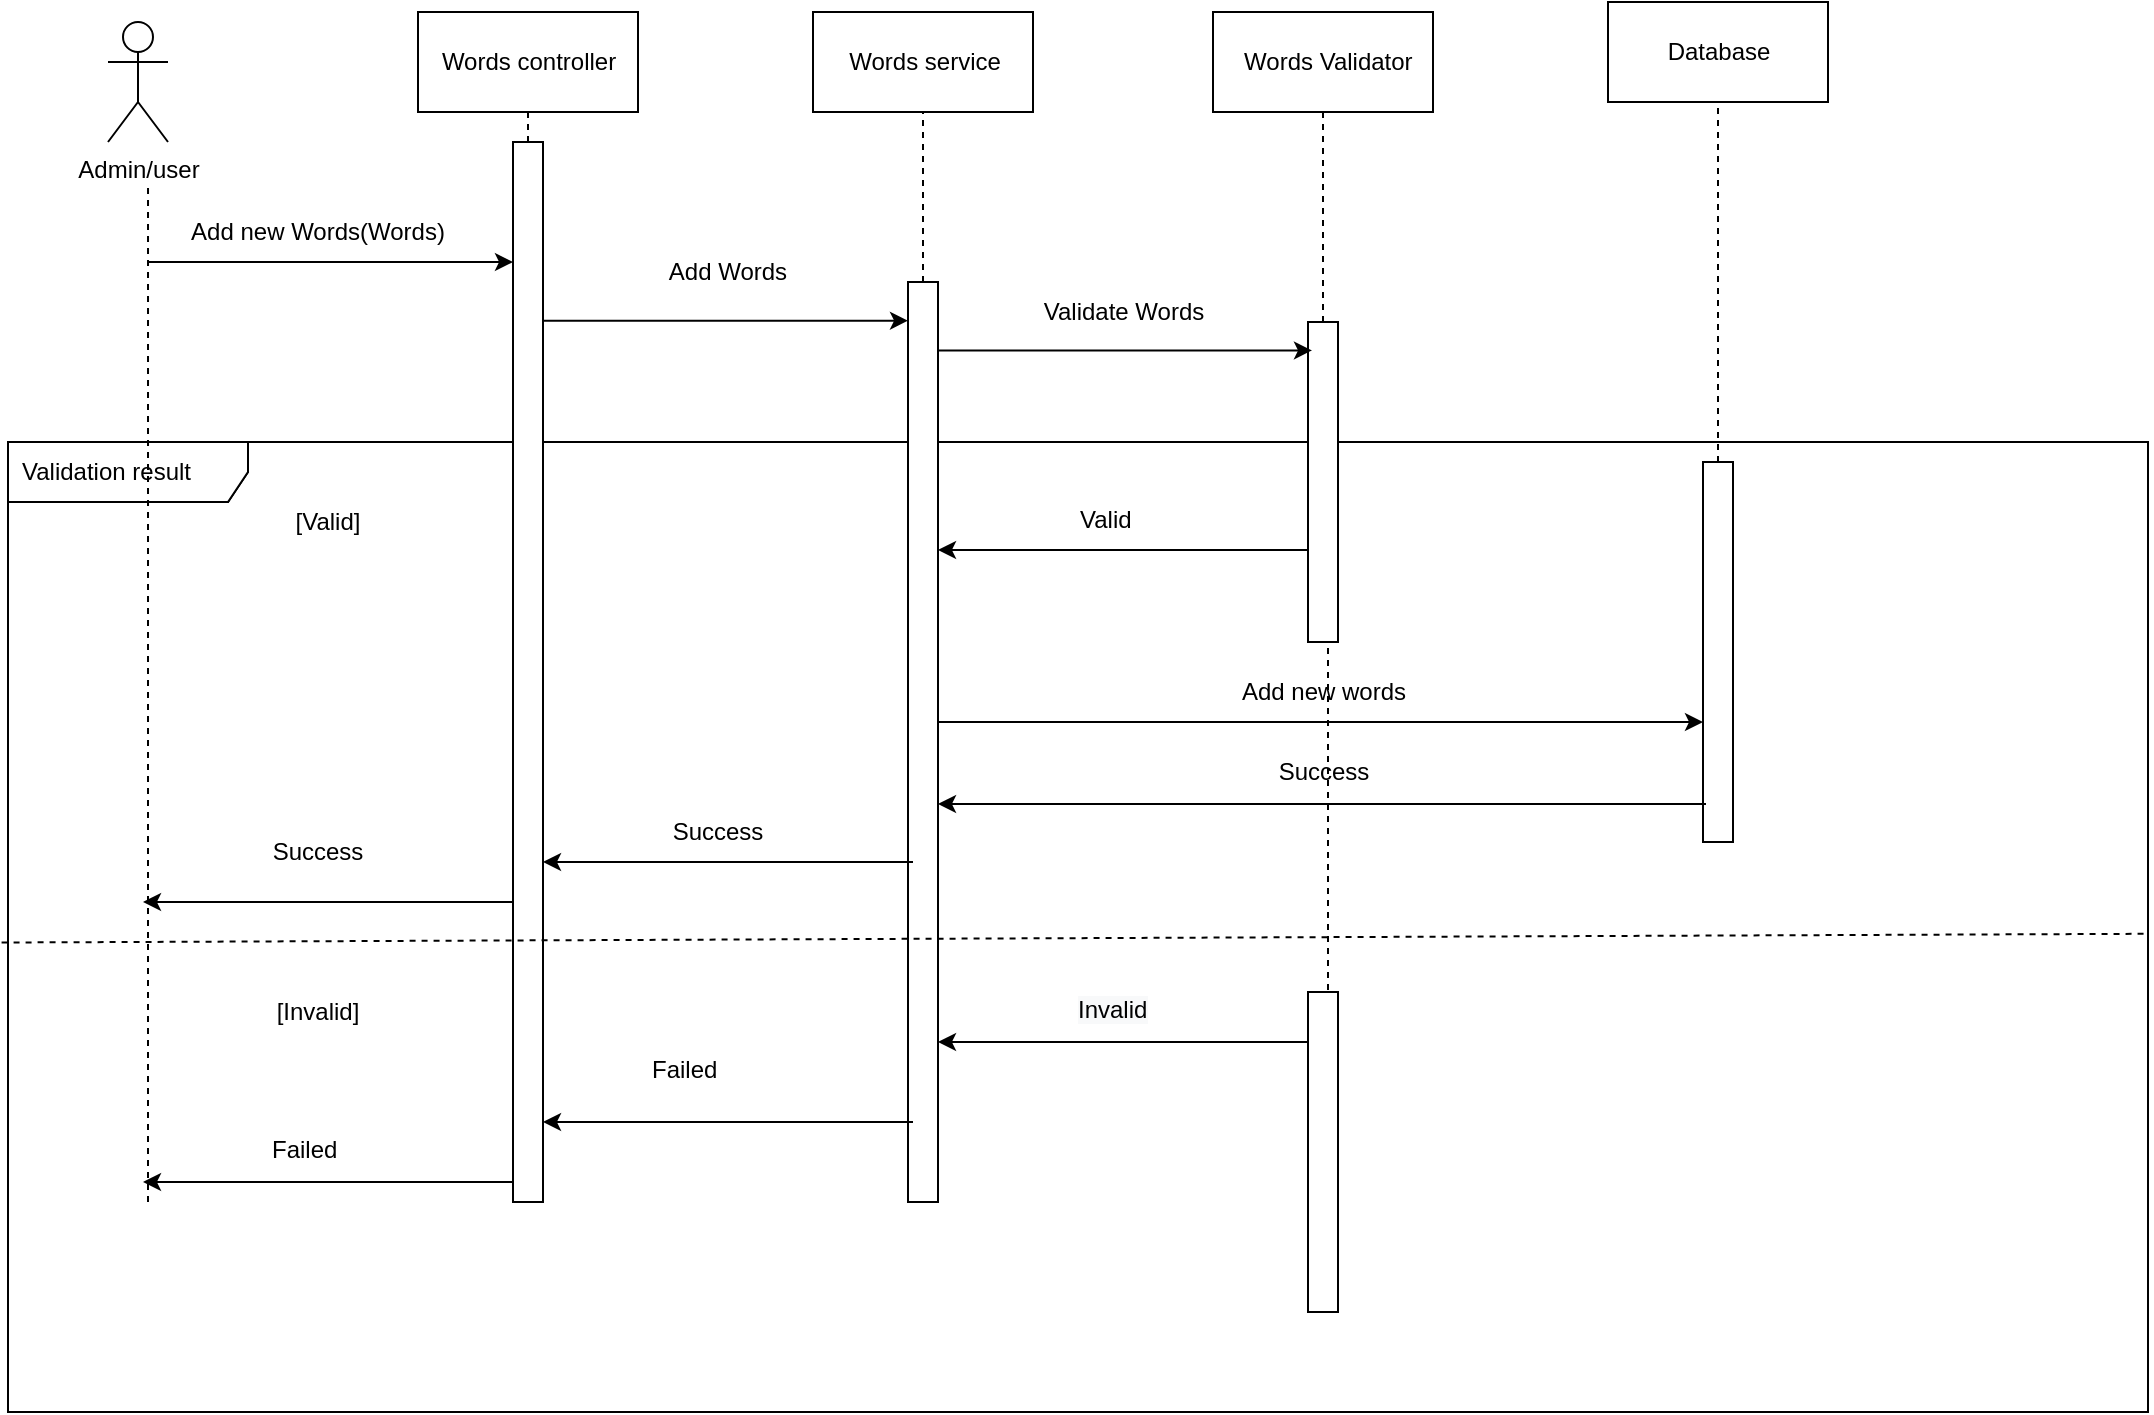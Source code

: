 <mxfile version="19.0.3" type="device"><diagram id="nMtlTSccylACvSFf4j7b" name="Page-1"><mxGraphModel dx="1422" dy="903" grid="1" gridSize="10" guides="1" tooltips="1" connect="1" arrows="1" fold="1" page="1" pageScale="1" pageWidth="3300" pageHeight="2339" math="0" shadow="0"><root><mxCell id="0"/><mxCell id="1" parent="0"/><mxCell id="ITf_sVuQs_OwkRlp35ZT-56" value="Find result" style="shape=umlFrame;whiteSpace=wrap;html=1;width=120;height=30;boundedLbl=1;verticalAlign=middle;align=left;spacingLeft=5;" parent="1" vertex="1"><mxGeometry x="30" y="250" width="1070" height="485" as="geometry"/></mxCell><mxCell id="ITf_sVuQs_OwkRlp35ZT-1" value="Validation result" style="shape=umlFrame;whiteSpace=wrap;html=1;width=120;height=30;boundedLbl=1;verticalAlign=middle;align=left;spacingLeft=5;" parent="1" vertex="1"><mxGeometry x="30" y="250" width="1070" height="485" as="geometry"/></mxCell><mxCell id="ITf_sVuQs_OwkRlp35ZT-2" value="Admin/user" style="shape=umlActor;verticalLabelPosition=bottom;verticalAlign=top;html=1;outlineConnect=0;" parent="1" vertex="1"><mxGeometry x="80" y="40" width="30" height="60" as="geometry"/></mxCell><mxCell id="ITf_sVuQs_OwkRlp35ZT-3" value="" style="html=1;points=[];perimeter=orthogonalPerimeter;" parent="1" vertex="1"><mxGeometry x="282.5" y="100" width="15" height="530" as="geometry"/></mxCell><mxCell id="ITf_sVuQs_OwkRlp35ZT-4" value="" style="html=1;points=[];perimeter=orthogonalPerimeter;" parent="1" vertex="1"><mxGeometry x="480" y="170" width="15" height="460" as="geometry"/></mxCell><mxCell id="ITf_sVuQs_OwkRlp35ZT-5" value="" style="html=1;points=[];perimeter=orthogonalPerimeter;" parent="1" vertex="1"><mxGeometry x="680" y="190" width="15" height="160" as="geometry"/></mxCell><mxCell id="ITf_sVuQs_OwkRlp35ZT-6" value="" style="endArrow=none;html=1;rounded=0;entryX=0.667;entryY=1.333;entryDx=0;entryDy=0;entryPerimeter=0;dashed=1;" parent="1" target="ITf_sVuQs_OwkRlp35ZT-2" edge="1"><mxGeometry width="50" height="50" relative="1" as="geometry"><mxPoint x="100" y="630" as="sourcePoint"/><mxPoint x="90" y="180" as="targetPoint"/></mxGeometry></mxCell><mxCell id="ITf_sVuQs_OwkRlp35ZT-7" value="" style="endArrow=classic;html=1;rounded=0;" parent="1" target="ITf_sVuQs_OwkRlp35ZT-3" edge="1"><mxGeometry width="50" height="50" relative="1" as="geometry"><mxPoint x="100" y="160" as="sourcePoint"/><mxPoint x="280" y="160" as="targetPoint"/></mxGeometry></mxCell><mxCell id="ITf_sVuQs_OwkRlp35ZT-8" value="Add new Words(Words)" style="text;html=1;strokeColor=none;fillColor=none;align=center;verticalAlign=middle;whiteSpace=wrap;rounded=0;" parent="1" vertex="1"><mxGeometry x="120" y="130" width="130" height="30" as="geometry"/></mxCell><mxCell id="ITf_sVuQs_OwkRlp35ZT-9" value="Add Words" style="text;html=1;strokeColor=none;fillColor=none;align=center;verticalAlign=middle;whiteSpace=wrap;rounded=0;" parent="1" vertex="1"><mxGeometry x="345" y="150" width="90" height="30" as="geometry"/></mxCell><mxCell id="ITf_sVuQs_OwkRlp35ZT-10" value="" style="endArrow=classic;html=1;rounded=0;entryX=0;entryY=0.042;entryDx=0;entryDy=0;entryPerimeter=0;" parent="1" source="ITf_sVuQs_OwkRlp35ZT-3" target="ITf_sVuQs_OwkRlp35ZT-4" edge="1"><mxGeometry width="50" height="50" relative="1" as="geometry"><mxPoint x="297.5" y="190.06" as="sourcePoint"/><mxPoint x="477.495" y="190.0" as="targetPoint"/></mxGeometry></mxCell><mxCell id="ITf_sVuQs_OwkRlp35ZT-11" value="" style="endArrow=none;dashed=1;html=1;rounded=0;entryX=0.5;entryY=1;entryDx=0;entryDy=0;" parent="1" source="ITf_sVuQs_OwkRlp35ZT-3" target="ITf_sVuQs_OwkRlp35ZT-12" edge="1"><mxGeometry width="50" height="50" relative="1" as="geometry"><mxPoint x="200" y="250" as="sourcePoint"/><mxPoint x="250" y="200" as="targetPoint"/></mxGeometry></mxCell><mxCell id="ITf_sVuQs_OwkRlp35ZT-12" value="&lt;span style=&quot;&quot;&gt;Words controller&lt;/span&gt;" style="html=1;" parent="1" vertex="1"><mxGeometry x="235" y="35" width="110" height="50" as="geometry"/></mxCell><mxCell id="ITf_sVuQs_OwkRlp35ZT-13" value="&lt;span style=&quot;&quot;&gt;Words service&lt;/span&gt;" style="html=1;" parent="1" vertex="1"><mxGeometry x="432.5" y="35" width="110" height="50" as="geometry"/></mxCell><mxCell id="ITf_sVuQs_OwkRlp35ZT-14" value="&lt;span style=&quot;&quot;&gt;&amp;nbsp;Words Validator&lt;/span&gt;" style="html=1;" parent="1" vertex="1"><mxGeometry x="632.5" y="35" width="110" height="50" as="geometry"/></mxCell><mxCell id="ITf_sVuQs_OwkRlp35ZT-15" value="" style="endArrow=none;dashed=1;html=1;rounded=0;entryX=0.5;entryY=1;entryDx=0;entryDy=0;" parent="1" source="ITf_sVuQs_OwkRlp35ZT-4" target="ITf_sVuQs_OwkRlp35ZT-13" edge="1"><mxGeometry width="50" height="50" relative="1" as="geometry"><mxPoint x="300" y="110" as="sourcePoint"/><mxPoint x="300" y="95" as="targetPoint"/></mxGeometry></mxCell><mxCell id="ITf_sVuQs_OwkRlp35ZT-16" value="" style="endArrow=none;dashed=1;html=1;rounded=0;entryX=0.5;entryY=1;entryDx=0;entryDy=0;" parent="1" source="ITf_sVuQs_OwkRlp35ZT-5" target="ITf_sVuQs_OwkRlp35ZT-14" edge="1"><mxGeometry width="50" height="50" relative="1" as="geometry"><mxPoint x="310" y="120" as="sourcePoint"/><mxPoint x="310" y="105" as="targetPoint"/></mxGeometry></mxCell><mxCell id="ITf_sVuQs_OwkRlp35ZT-17" value="" style="endArrow=classic;html=1;rounded=0;entryX=0.133;entryY=0.089;entryDx=0;entryDy=0;entryPerimeter=0;" parent="1" source="ITf_sVuQs_OwkRlp35ZT-4" target="ITf_sVuQs_OwkRlp35ZT-5" edge="1"><mxGeometry width="50" height="50" relative="1" as="geometry"><mxPoint x="497.5" y="289.5" as="sourcePoint"/><mxPoint x="680" y="289.5" as="targetPoint"/></mxGeometry></mxCell><mxCell id="ITf_sVuQs_OwkRlp35ZT-31" value="" style="endArrow=classic;html=1;rounded=0;exitX=0;exitY=0.507;exitDx=0;exitDy=0;exitPerimeter=0;" parent="1" edge="1"><mxGeometry width="50" height="50" relative="1" as="geometry"><mxPoint x="482.5" y="590" as="sourcePoint"/><mxPoint x="297.5" y="590" as="targetPoint"/></mxGeometry></mxCell><mxCell id="ITf_sVuQs_OwkRlp35ZT-32" value="&lt;div style=&quot;text-align: center;&quot;&gt;&lt;span style=&quot;background-color: initial;&quot;&gt;Failed&lt;/span&gt;&lt;/div&gt;" style="text;whiteSpace=wrap;html=1;" parent="1" vertex="1"><mxGeometry x="350" y="550" width="80" height="30" as="geometry"/></mxCell><mxCell id="ITf_sVuQs_OwkRlp35ZT-33" value="" style="endArrow=classic;html=1;rounded=0;exitX=0;exitY=0.507;exitDx=0;exitDy=0;exitPerimeter=0;" parent="1" edge="1"><mxGeometry width="50" height="50" relative="1" as="geometry"><mxPoint x="282.5" y="620" as="sourcePoint"/><mxPoint x="97.5" y="620" as="targetPoint"/></mxGeometry></mxCell><mxCell id="ITf_sVuQs_OwkRlp35ZT-34" value="&lt;span style=&quot;text-align: center;&quot;&gt;Failed&lt;/span&gt;" style="text;whiteSpace=wrap;html=1;" parent="1" vertex="1"><mxGeometry x="160" y="590" width="80" height="30" as="geometry"/></mxCell><mxCell id="ITf_sVuQs_OwkRlp35ZT-35" value="[Valid]" style="text;html=1;strokeColor=none;fillColor=none;align=center;verticalAlign=middle;whiteSpace=wrap;rounded=0;" parent="1" vertex="1"><mxGeometry x="160" y="275" width="60" height="30" as="geometry"/></mxCell><mxCell id="ITf_sVuQs_OwkRlp35ZT-36" value="" style="endArrow=none;dashed=1;html=1;rounded=0;exitX=-0.003;exitY=0.516;exitDx=0;exitDy=0;exitPerimeter=0;entryX=1;entryY=0.507;entryDx=0;entryDy=0;entryPerimeter=0;" parent="1" source="ITf_sVuQs_OwkRlp35ZT-1" target="ITf_sVuQs_OwkRlp35ZT-1" edge="1"><mxGeometry width="50" height="50" relative="1" as="geometry"><mxPoint x="510" y="410" as="sourcePoint"/><mxPoint x="560" y="360" as="targetPoint"/></mxGeometry></mxCell><mxCell id="ITf_sVuQs_OwkRlp35ZT-37" value="[Invalid]" style="text;html=1;strokeColor=none;fillColor=none;align=center;verticalAlign=middle;whiteSpace=wrap;rounded=0;" parent="1" vertex="1"><mxGeometry x="140" y="520" width="90" height="30" as="geometry"/></mxCell><mxCell id="ITf_sVuQs_OwkRlp35ZT-45" value="Validate Words" style="text;html=1;strokeColor=none;fillColor=none;align=center;verticalAlign=middle;whiteSpace=wrap;rounded=0;" parent="1" vertex="1"><mxGeometry x="542.5" y="170" width="90" height="30" as="geometry"/></mxCell><mxCell id="ITf_sVuQs_OwkRlp35ZT-46" value="" style="endArrow=none;dashed=1;html=1;rounded=0;" parent="1" target="ITf_sVuQs_OwkRlp35ZT-5" edge="1"><mxGeometry width="50" height="50" relative="1" as="geometry"><mxPoint x="690" y="530" as="sourcePoint"/><mxPoint x="687" y="360" as="targetPoint"/></mxGeometry></mxCell><mxCell id="ITf_sVuQs_OwkRlp35ZT-47" value="Database" style="html=1;" parent="1" vertex="1"><mxGeometry x="830" y="30" width="110" height="50" as="geometry"/></mxCell><mxCell id="ITf_sVuQs_OwkRlp35ZT-48" value="" style="html=1;points=[];perimeter=orthogonalPerimeter;" parent="1" vertex="1"><mxGeometry x="877.5" y="260" width="15" height="190" as="geometry"/></mxCell><mxCell id="ITf_sVuQs_OwkRlp35ZT-49" value="" style="endArrow=none;dashed=1;html=1;rounded=0;entryX=0.5;entryY=1;entryDx=0;entryDy=0;" parent="1" source="ITf_sVuQs_OwkRlp35ZT-48" target="ITf_sVuQs_OwkRlp35ZT-47" edge="1"><mxGeometry width="50" height="50" relative="1" as="geometry"><mxPoint x="697.5" y="250" as="sourcePoint"/><mxPoint x="697.5" y="95" as="targetPoint"/></mxGeometry></mxCell><mxCell id="ITf_sVuQs_OwkRlp35ZT-51" value="" style="endArrow=classic;html=1;rounded=0;exitX=0;exitY=0.507;exitDx=0;exitDy=0;exitPerimeter=0;" parent="1" edge="1"><mxGeometry width="50" height="50" relative="1" as="geometry"><mxPoint x="680" y="304" as="sourcePoint"/><mxPoint x="495" y="304" as="targetPoint"/></mxGeometry></mxCell><mxCell id="ITf_sVuQs_OwkRlp35ZT-52" value="&lt;div style=&quot;text-align: center;&quot;&gt;Valid&lt;br&gt;&lt;/div&gt;" style="text;whiteSpace=wrap;html=1;" parent="1" vertex="1"><mxGeometry x="563.75" y="275" width="47.5" height="30" as="geometry"/></mxCell><mxCell id="ITf_sVuQs_OwkRlp35ZT-53" value="" style="endArrow=classic;html=1;rounded=0;" parent="1" target="ITf_sVuQs_OwkRlp35ZT-48" edge="1"><mxGeometry width="50" height="50" relative="1" as="geometry"><mxPoint x="495" y="390" as="sourcePoint"/><mxPoint x="681.995" y="390" as="targetPoint"/></mxGeometry></mxCell><mxCell id="ITf_sVuQs_OwkRlp35ZT-54" value="Add new words" style="text;html=1;strokeColor=none;fillColor=none;align=center;verticalAlign=middle;whiteSpace=wrap;rounded=0;" parent="1" vertex="1"><mxGeometry x="642.5" y="360" width="90" height="30" as="geometry"/></mxCell><mxCell id="ITf_sVuQs_OwkRlp35ZT-55" value="" style="html=1;points=[];perimeter=orthogonalPerimeter;" parent="1" vertex="1"><mxGeometry x="680" y="525" width="15" height="160" as="geometry"/></mxCell><mxCell id="ITf_sVuQs_OwkRlp35ZT-57" value="" style="endArrow=classic;html=1;rounded=0;exitX=0;exitY=0.507;exitDx=0;exitDy=0;exitPerimeter=0;" parent="1" edge="1"><mxGeometry width="50" height="50" relative="1" as="geometry"><mxPoint x="680" y="550" as="sourcePoint"/><mxPoint x="495" y="550" as="targetPoint"/></mxGeometry></mxCell><mxCell id="ITf_sVuQs_OwkRlp35ZT-58" value="&lt;span style=&quot;color: rgb(0, 0, 0); font-family: Helvetica; font-size: 12px; font-style: normal; font-variant-ligatures: normal; font-variant-caps: normal; font-weight: 400; letter-spacing: normal; orphans: 2; text-align: center; text-indent: 0px; text-transform: none; widows: 2; word-spacing: 0px; -webkit-text-stroke-width: 0px; background-color: rgb(248, 249, 250); text-decoration-thickness: initial; text-decoration-style: initial; text-decoration-color: initial; float: none; display: inline !important;&quot;&gt;Invalid&lt;/span&gt;" style="text;whiteSpace=wrap;html=1;" parent="1" vertex="1"><mxGeometry x="562.5" y="520" width="50" height="30" as="geometry"/></mxCell><mxCell id="ITf_sVuQs_OwkRlp35ZT-59" value="" style="endArrow=classic;html=1;rounded=0;exitX=0.1;exitY=0.9;exitDx=0;exitDy=0;exitPerimeter=0;" parent="1" source="ITf_sVuQs_OwkRlp35ZT-48" target="ITf_sVuQs_OwkRlp35ZT-4" edge="1"><mxGeometry width="50" height="50" relative="1" as="geometry"><mxPoint x="880" y="420" as="sourcePoint"/><mxPoint x="695" y="420" as="targetPoint"/></mxGeometry></mxCell><mxCell id="ITf_sVuQs_OwkRlp35ZT-60" value="Success" style="text;html=1;strokeColor=none;fillColor=none;align=center;verticalAlign=middle;whiteSpace=wrap;rounded=0;" parent="1" vertex="1"><mxGeometry x="642.5" y="400" width="90" height="30" as="geometry"/></mxCell><mxCell id="ITf_sVuQs_OwkRlp35ZT-61" value="" style="endArrow=classic;html=1;rounded=0;exitX=0;exitY=0.507;exitDx=0;exitDy=0;exitPerimeter=0;" parent="1" edge="1"><mxGeometry width="50" height="50" relative="1" as="geometry"><mxPoint x="482.5" y="460" as="sourcePoint"/><mxPoint x="297.5" y="460" as="targetPoint"/></mxGeometry></mxCell><mxCell id="ITf_sVuQs_OwkRlp35ZT-62" value="Success" style="text;html=1;strokeColor=none;fillColor=none;align=center;verticalAlign=middle;whiteSpace=wrap;rounded=0;" parent="1" vertex="1"><mxGeometry x="340" y="430" width="90" height="30" as="geometry"/></mxCell><mxCell id="ITf_sVuQs_OwkRlp35ZT-63" value="" style="endArrow=classic;html=1;rounded=0;exitX=0;exitY=0.507;exitDx=0;exitDy=0;exitPerimeter=0;" parent="1" edge="1"><mxGeometry width="50" height="50" relative="1" as="geometry"><mxPoint x="282.5" y="480" as="sourcePoint"/><mxPoint x="97.5" y="480" as="targetPoint"/></mxGeometry></mxCell><mxCell id="ITf_sVuQs_OwkRlp35ZT-64" value="Success" style="text;html=1;strokeColor=none;fillColor=none;align=center;verticalAlign=middle;whiteSpace=wrap;rounded=0;" parent="1" vertex="1"><mxGeometry x="140" y="440" width="90" height="30" as="geometry"/></mxCell></root></mxGraphModel></diagram></mxfile>